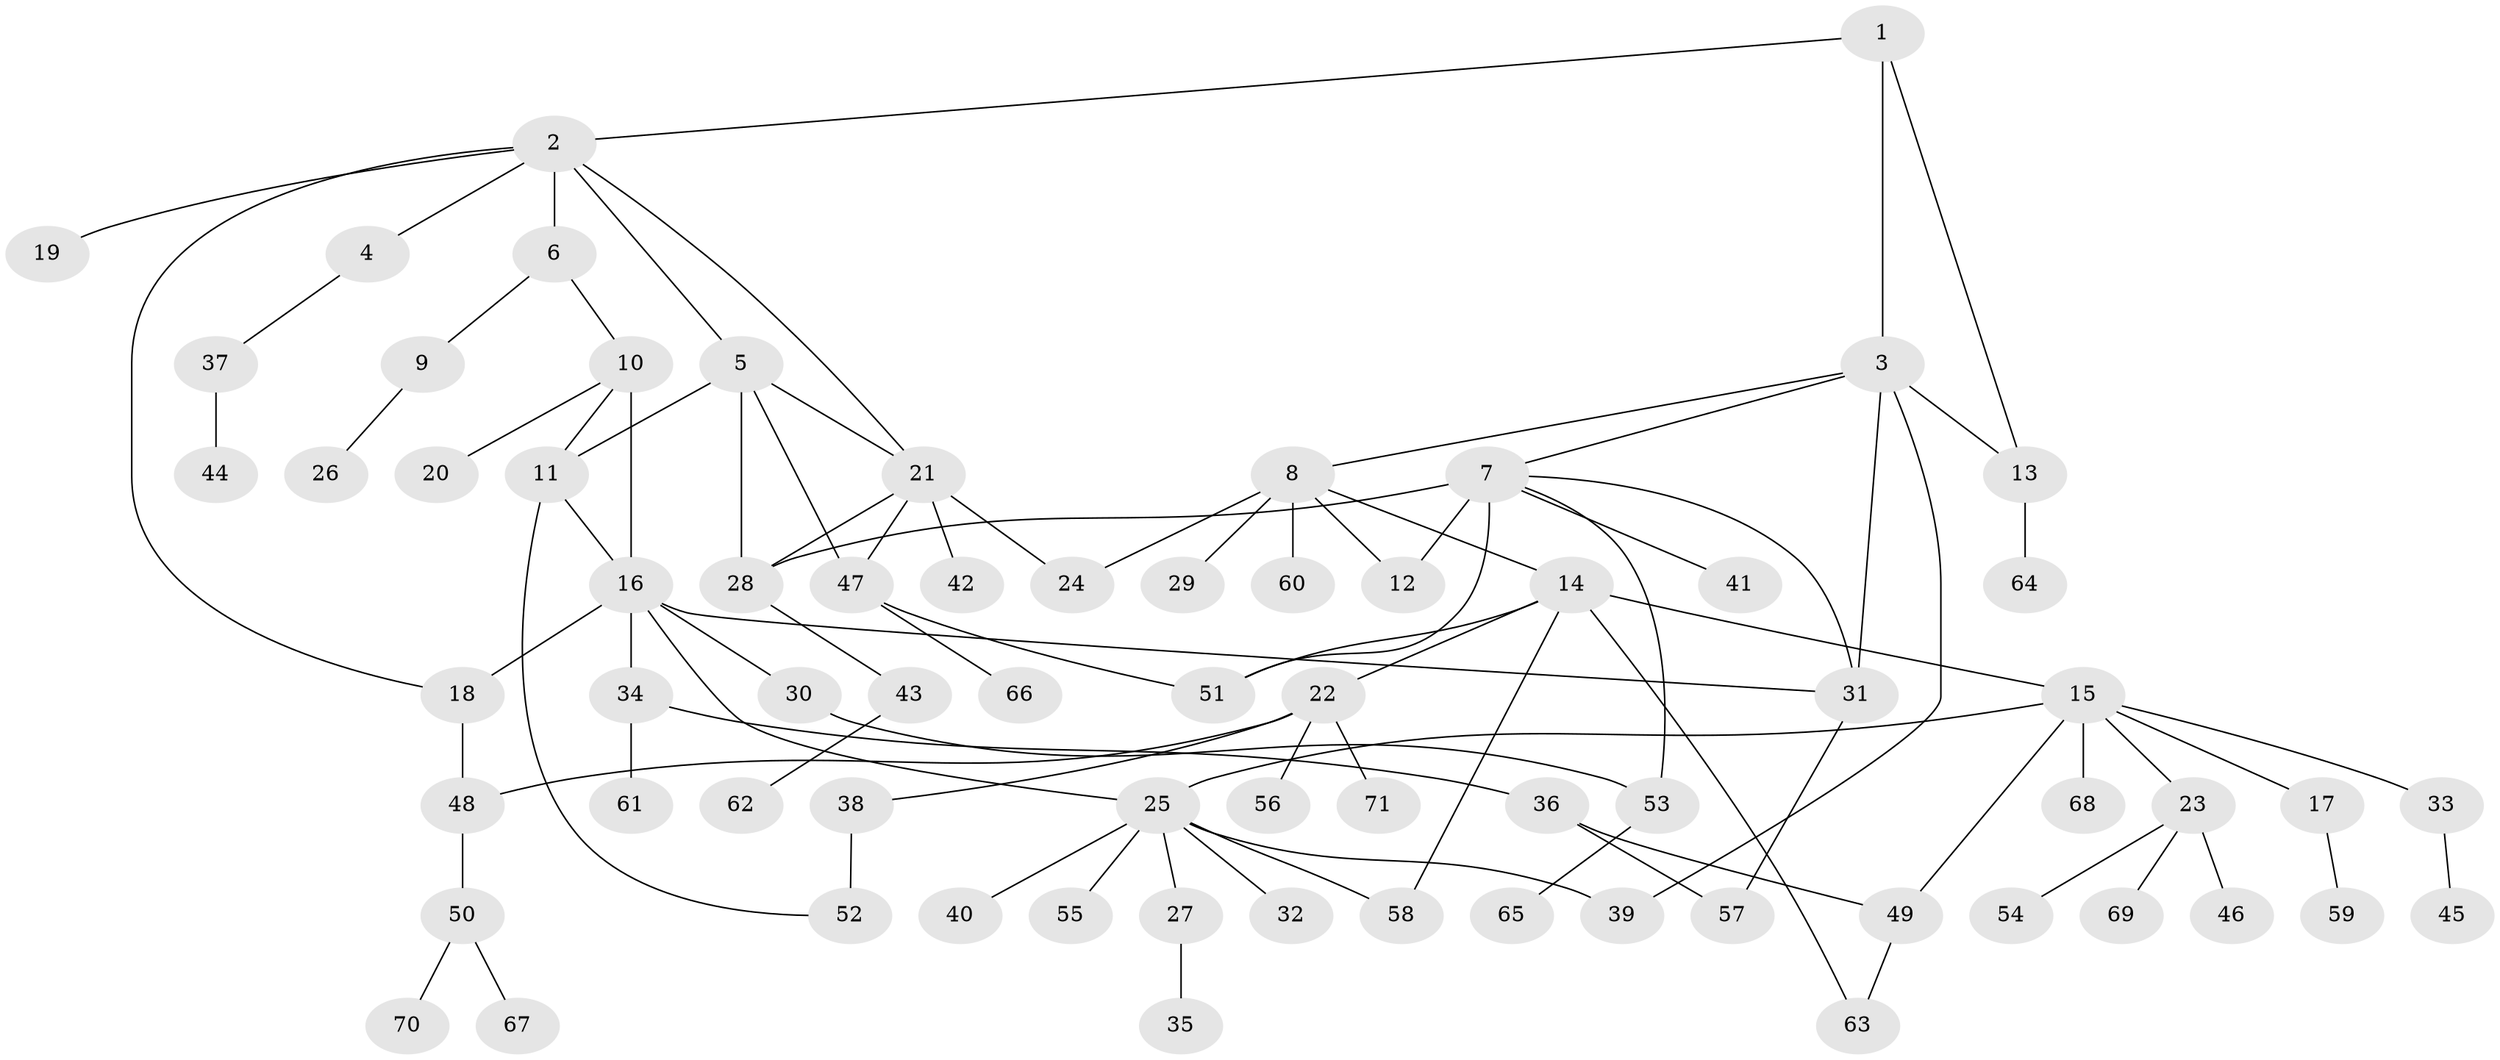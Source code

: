// original degree distribution, {4: 0.06428571428571428, 16: 0.007142857142857143, 10: 0.02142857142857143, 3: 0.12857142857142856, 6: 0.02142857142857143, 9: 0.014285714285714285, 8: 0.014285714285714285, 14: 0.007142857142857143, 2: 0.16428571428571428, 1: 0.55, 5: 0.007142857142857143}
// Generated by graph-tools (version 1.1) at 2025/50/03/04/25 22:50:08]
// undirected, 71 vertices, 93 edges
graph export_dot {
  node [color=gray90,style=filled];
  1;
  2;
  3;
  4;
  5;
  6;
  7;
  8;
  9;
  10;
  11;
  12;
  13;
  14;
  15;
  16;
  17;
  18;
  19;
  20;
  21;
  22;
  23;
  24;
  25;
  26;
  27;
  28;
  29;
  30;
  31;
  32;
  33;
  34;
  35;
  36;
  37;
  38;
  39;
  40;
  41;
  42;
  43;
  44;
  45;
  46;
  47;
  48;
  49;
  50;
  51;
  52;
  53;
  54;
  55;
  56;
  57;
  58;
  59;
  60;
  61;
  62;
  63;
  64;
  65;
  66;
  67;
  68;
  69;
  70;
  71;
  1 -- 2 [weight=1.0];
  1 -- 3 [weight=1.0];
  1 -- 13 [weight=1.0];
  2 -- 4 [weight=1.0];
  2 -- 5 [weight=1.0];
  2 -- 6 [weight=7.0];
  2 -- 18 [weight=1.0];
  2 -- 19 [weight=1.0];
  2 -- 21 [weight=1.0];
  3 -- 7 [weight=1.0];
  3 -- 8 [weight=1.0];
  3 -- 13 [weight=1.0];
  3 -- 31 [weight=4.0];
  3 -- 39 [weight=1.0];
  4 -- 37 [weight=1.0];
  5 -- 11 [weight=1.0];
  5 -- 21 [weight=1.0];
  5 -- 28 [weight=1.0];
  5 -- 47 [weight=1.0];
  6 -- 9 [weight=1.0];
  6 -- 10 [weight=1.0];
  7 -- 12 [weight=1.0];
  7 -- 28 [weight=3.0];
  7 -- 31 [weight=1.0];
  7 -- 41 [weight=1.0];
  7 -- 51 [weight=1.0];
  7 -- 53 [weight=1.0];
  8 -- 12 [weight=1.0];
  8 -- 14 [weight=1.0];
  8 -- 24 [weight=1.0];
  8 -- 29 [weight=1.0];
  8 -- 60 [weight=3.0];
  9 -- 26 [weight=1.0];
  10 -- 11 [weight=1.0];
  10 -- 16 [weight=7.0];
  10 -- 20 [weight=1.0];
  11 -- 16 [weight=1.0];
  11 -- 52 [weight=1.0];
  13 -- 64 [weight=1.0];
  14 -- 15 [weight=1.0];
  14 -- 22 [weight=1.0];
  14 -- 51 [weight=1.0];
  14 -- 58 [weight=2.0];
  14 -- 63 [weight=1.0];
  15 -- 17 [weight=1.0];
  15 -- 23 [weight=1.0];
  15 -- 25 [weight=1.0];
  15 -- 33 [weight=1.0];
  15 -- 49 [weight=1.0];
  15 -- 68 [weight=1.0];
  16 -- 18 [weight=1.0];
  16 -- 25 [weight=1.0];
  16 -- 30 [weight=1.0];
  16 -- 31 [weight=1.0];
  16 -- 34 [weight=1.0];
  17 -- 59 [weight=1.0];
  18 -- 48 [weight=1.0];
  21 -- 24 [weight=1.0];
  21 -- 28 [weight=1.0];
  21 -- 42 [weight=3.0];
  21 -- 47 [weight=1.0];
  22 -- 38 [weight=1.0];
  22 -- 48 [weight=1.0];
  22 -- 56 [weight=1.0];
  22 -- 71 [weight=1.0];
  23 -- 46 [weight=1.0];
  23 -- 54 [weight=1.0];
  23 -- 69 [weight=1.0];
  25 -- 27 [weight=1.0];
  25 -- 32 [weight=1.0];
  25 -- 39 [weight=1.0];
  25 -- 40 [weight=1.0];
  25 -- 55 [weight=1.0];
  25 -- 58 [weight=1.0];
  27 -- 35 [weight=1.0];
  28 -- 43 [weight=1.0];
  30 -- 53 [weight=1.0];
  31 -- 57 [weight=1.0];
  33 -- 45 [weight=1.0];
  34 -- 36 [weight=1.0];
  34 -- 61 [weight=1.0];
  36 -- 49 [weight=1.0];
  36 -- 57 [weight=1.0];
  37 -- 44 [weight=1.0];
  38 -- 52 [weight=4.0];
  43 -- 62 [weight=1.0];
  47 -- 51 [weight=1.0];
  47 -- 66 [weight=1.0];
  48 -- 50 [weight=1.0];
  49 -- 63 [weight=1.0];
  50 -- 67 [weight=1.0];
  50 -- 70 [weight=1.0];
  53 -- 65 [weight=1.0];
}
